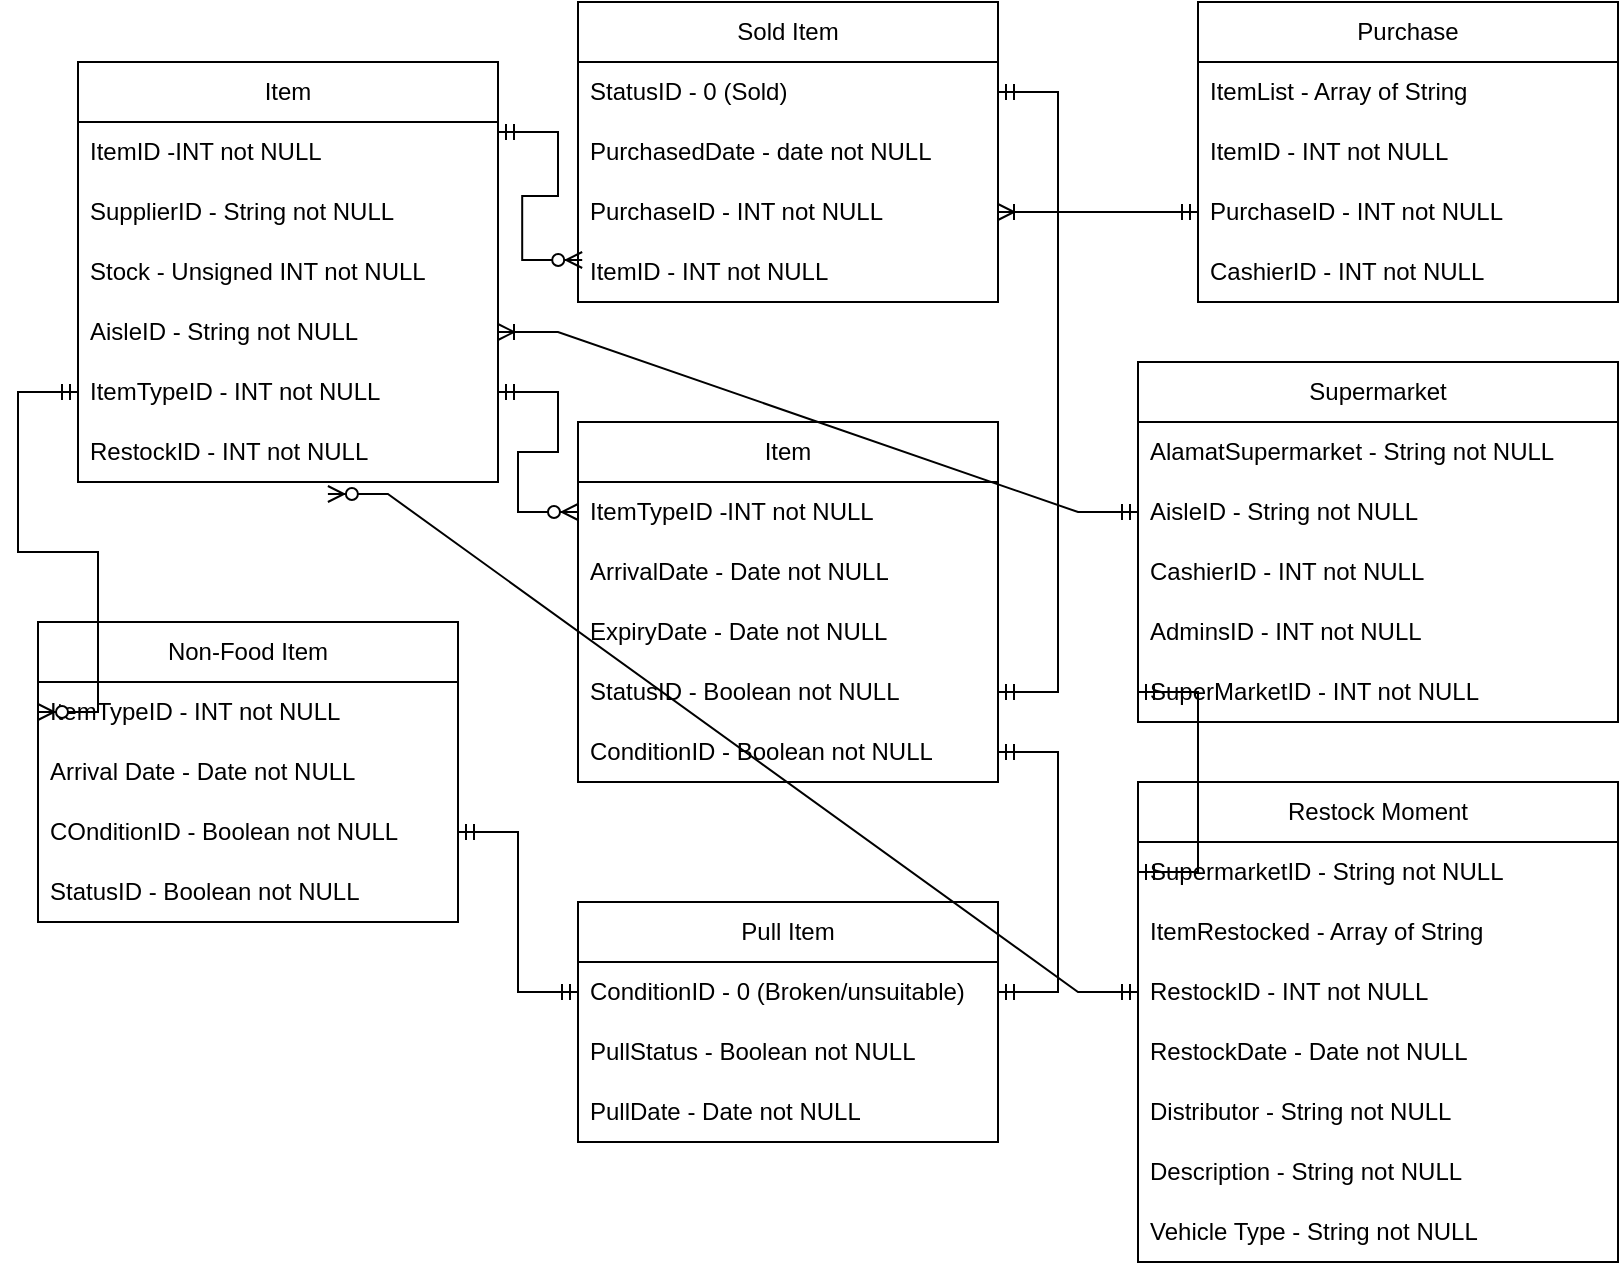 <mxfile version="21.0.6" type="github">
  <diagram id="R2lEEEUBdFMjLlhIrx00" name="Page-1">
    <mxGraphModel dx="969" dy="1091" grid="1" gridSize="10" guides="1" tooltips="1" connect="1" arrows="1" fold="1" page="1" pageScale="1" pageWidth="850" pageHeight="1100" math="0" shadow="0" extFonts="Permanent Marker^https://fonts.googleapis.com/css?family=Permanent+Marker">
      <root>
        <mxCell id="0" />
        <mxCell id="1" parent="0" />
        <mxCell id="tgl3y9AXOii3mIAGAtNC-1" value="Item" style="swimlane;fontStyle=0;childLayout=stackLayout;horizontal=1;startSize=30;horizontalStack=0;resizeParent=1;resizeParentMax=0;resizeLast=0;collapsible=1;marginBottom=0;whiteSpace=wrap;html=1;" vertex="1" parent="1">
          <mxGeometry x="60" y="80" width="210" height="210" as="geometry" />
        </mxCell>
        <mxCell id="tgl3y9AXOii3mIAGAtNC-2" value="ItemID -INT not NULL" style="text;strokeColor=none;fillColor=none;align=left;verticalAlign=middle;spacingLeft=4;spacingRight=4;overflow=hidden;points=[[0,0.5],[1,0.5]];portConstraint=eastwest;rotatable=0;whiteSpace=wrap;html=1;" vertex="1" parent="tgl3y9AXOii3mIAGAtNC-1">
          <mxGeometry y="30" width="210" height="30" as="geometry" />
        </mxCell>
        <mxCell id="tgl3y9AXOii3mIAGAtNC-3" value="SupplierID - String not NULL" style="text;strokeColor=none;fillColor=none;align=left;verticalAlign=middle;spacingLeft=4;spacingRight=4;overflow=hidden;points=[[0,0.5],[1,0.5]];portConstraint=eastwest;rotatable=0;whiteSpace=wrap;html=1;" vertex="1" parent="tgl3y9AXOii3mIAGAtNC-1">
          <mxGeometry y="60" width="210" height="30" as="geometry" />
        </mxCell>
        <mxCell id="tgl3y9AXOii3mIAGAtNC-4" value="Stock - Unsigned INT not NULL" style="text;strokeColor=none;fillColor=none;align=left;verticalAlign=middle;spacingLeft=4;spacingRight=4;overflow=hidden;points=[[0,0.5],[1,0.5]];portConstraint=eastwest;rotatable=0;whiteSpace=wrap;html=1;" vertex="1" parent="tgl3y9AXOii3mIAGAtNC-1">
          <mxGeometry y="90" width="210" height="30" as="geometry" />
        </mxCell>
        <mxCell id="tgl3y9AXOii3mIAGAtNC-5" value="AisleID - String not NULL&lt;br&gt;" style="text;strokeColor=none;fillColor=none;align=left;verticalAlign=middle;spacingLeft=4;spacingRight=4;overflow=hidden;points=[[0,0.5],[1,0.5]];portConstraint=eastwest;rotatable=0;whiteSpace=wrap;html=1;" vertex="1" parent="tgl3y9AXOii3mIAGAtNC-1">
          <mxGeometry y="120" width="210" height="30" as="geometry" />
        </mxCell>
        <mxCell id="tgl3y9AXOii3mIAGAtNC-6" value="ItemTypeID - INT not NULL" style="text;strokeColor=none;fillColor=none;align=left;verticalAlign=middle;spacingLeft=4;spacingRight=4;overflow=hidden;points=[[0,0.5],[1,0.5]];portConstraint=eastwest;rotatable=0;whiteSpace=wrap;html=1;" vertex="1" parent="tgl3y9AXOii3mIAGAtNC-1">
          <mxGeometry y="150" width="210" height="30" as="geometry" />
        </mxCell>
        <mxCell id="tgl3y9AXOii3mIAGAtNC-67" value="RestockID - INT not NULL" style="text;strokeColor=none;fillColor=none;align=left;verticalAlign=middle;spacingLeft=4;spacingRight=4;overflow=hidden;points=[[0,0.5],[1,0.5]];portConstraint=eastwest;rotatable=0;whiteSpace=wrap;html=1;" vertex="1" parent="tgl3y9AXOii3mIAGAtNC-1">
          <mxGeometry y="180" width="210" height="30" as="geometry" />
        </mxCell>
        <mxCell id="tgl3y9AXOii3mIAGAtNC-7" value="Sold Item" style="swimlane;fontStyle=0;childLayout=stackLayout;horizontal=1;startSize=30;horizontalStack=0;resizeParent=1;resizeParentMax=0;resizeLast=0;collapsible=1;marginBottom=0;whiteSpace=wrap;html=1;" vertex="1" parent="1">
          <mxGeometry x="310" y="50" width="210" height="150" as="geometry" />
        </mxCell>
        <mxCell id="tgl3y9AXOii3mIAGAtNC-8" value="StatusID - 0 (Sold)" style="text;strokeColor=none;fillColor=none;align=left;verticalAlign=middle;spacingLeft=4;spacingRight=4;overflow=hidden;points=[[0,0.5],[1,0.5]];portConstraint=eastwest;rotatable=0;whiteSpace=wrap;html=1;" vertex="1" parent="tgl3y9AXOii3mIAGAtNC-7">
          <mxGeometry y="30" width="210" height="30" as="geometry" />
        </mxCell>
        <mxCell id="tgl3y9AXOii3mIAGAtNC-9" value="PurchasedDate - date not NULL" style="text;strokeColor=none;fillColor=none;align=left;verticalAlign=middle;spacingLeft=4;spacingRight=4;overflow=hidden;points=[[0,0.5],[1,0.5]];portConstraint=eastwest;rotatable=0;whiteSpace=wrap;html=1;" vertex="1" parent="tgl3y9AXOii3mIAGAtNC-7">
          <mxGeometry y="60" width="210" height="30" as="geometry" />
        </mxCell>
        <mxCell id="tgl3y9AXOii3mIAGAtNC-10" value="PurchaseID - INT not NULL" style="text;strokeColor=none;fillColor=none;align=left;verticalAlign=middle;spacingLeft=4;spacingRight=4;overflow=hidden;points=[[0,0.5],[1,0.5]];portConstraint=eastwest;rotatable=0;whiteSpace=wrap;html=1;" vertex="1" parent="tgl3y9AXOii3mIAGAtNC-7">
          <mxGeometry y="90" width="210" height="30" as="geometry" />
        </mxCell>
        <mxCell id="tgl3y9AXOii3mIAGAtNC-11" value="ItemID - INT not NULL" style="text;strokeColor=none;fillColor=none;align=left;verticalAlign=middle;spacingLeft=4;spacingRight=4;overflow=hidden;points=[[0,0.5],[1,0.5]];portConstraint=eastwest;rotatable=0;whiteSpace=wrap;html=1;" vertex="1" parent="tgl3y9AXOii3mIAGAtNC-7">
          <mxGeometry y="120" width="210" height="30" as="geometry" />
        </mxCell>
        <mxCell id="tgl3y9AXOii3mIAGAtNC-13" value="Non-Food Item" style="swimlane;fontStyle=0;childLayout=stackLayout;horizontal=1;startSize=30;horizontalStack=0;resizeParent=1;resizeParentMax=0;resizeLast=0;collapsible=1;marginBottom=0;whiteSpace=wrap;html=1;" vertex="1" parent="1">
          <mxGeometry x="40" y="360" width="210" height="150" as="geometry" />
        </mxCell>
        <mxCell id="tgl3y9AXOii3mIAGAtNC-14" value="ItemTypeID - INT not NULL" style="text;strokeColor=none;fillColor=none;align=left;verticalAlign=middle;spacingLeft=4;spacingRight=4;overflow=hidden;points=[[0,0.5],[1,0.5]];portConstraint=eastwest;rotatable=0;whiteSpace=wrap;html=1;" vertex="1" parent="tgl3y9AXOii3mIAGAtNC-13">
          <mxGeometry y="30" width="210" height="30" as="geometry" />
        </mxCell>
        <mxCell id="tgl3y9AXOii3mIAGAtNC-15" value="Arrival Date - Date not NULL" style="text;strokeColor=none;fillColor=none;align=left;verticalAlign=middle;spacingLeft=4;spacingRight=4;overflow=hidden;points=[[0,0.5],[1,0.5]];portConstraint=eastwest;rotatable=0;whiteSpace=wrap;html=1;" vertex="1" parent="tgl3y9AXOii3mIAGAtNC-13">
          <mxGeometry y="60" width="210" height="30" as="geometry" />
        </mxCell>
        <mxCell id="tgl3y9AXOii3mIAGAtNC-16" value="COnditionID - Boolean not NULL" style="text;strokeColor=none;fillColor=none;align=left;verticalAlign=middle;spacingLeft=4;spacingRight=4;overflow=hidden;points=[[0,0.5],[1,0.5]];portConstraint=eastwest;rotatable=0;whiteSpace=wrap;html=1;" vertex="1" parent="tgl3y9AXOii3mIAGAtNC-13">
          <mxGeometry y="90" width="210" height="30" as="geometry" />
        </mxCell>
        <mxCell id="tgl3y9AXOii3mIAGAtNC-17" value="StatusID - Boolean not NULL" style="text;strokeColor=none;fillColor=none;align=left;verticalAlign=middle;spacingLeft=4;spacingRight=4;overflow=hidden;points=[[0,0.5],[1,0.5]];portConstraint=eastwest;rotatable=0;whiteSpace=wrap;html=1;" vertex="1" parent="tgl3y9AXOii3mIAGAtNC-13">
          <mxGeometry y="120" width="210" height="30" as="geometry" />
        </mxCell>
        <mxCell id="tgl3y9AXOii3mIAGAtNC-24" value="Item" style="swimlane;fontStyle=0;childLayout=stackLayout;horizontal=1;startSize=30;horizontalStack=0;resizeParent=1;resizeParentMax=0;resizeLast=0;collapsible=1;marginBottom=0;whiteSpace=wrap;html=1;" vertex="1" parent="1">
          <mxGeometry x="310" y="260" width="210" height="180" as="geometry" />
        </mxCell>
        <mxCell id="tgl3y9AXOii3mIAGAtNC-25" value="ItemTypeID -INT not NULL" style="text;strokeColor=none;fillColor=none;align=left;verticalAlign=middle;spacingLeft=4;spacingRight=4;overflow=hidden;points=[[0,0.5],[1,0.5]];portConstraint=eastwest;rotatable=0;whiteSpace=wrap;html=1;" vertex="1" parent="tgl3y9AXOii3mIAGAtNC-24">
          <mxGeometry y="30" width="210" height="30" as="geometry" />
        </mxCell>
        <mxCell id="tgl3y9AXOii3mIAGAtNC-26" value="ArrivalDate - Date not NULL" style="text;strokeColor=none;fillColor=none;align=left;verticalAlign=middle;spacingLeft=4;spacingRight=4;overflow=hidden;points=[[0,0.5],[1,0.5]];portConstraint=eastwest;rotatable=0;whiteSpace=wrap;html=1;" vertex="1" parent="tgl3y9AXOii3mIAGAtNC-24">
          <mxGeometry y="60" width="210" height="30" as="geometry" />
        </mxCell>
        <mxCell id="tgl3y9AXOii3mIAGAtNC-27" value="ExpiryDate - Date not NULL" style="text;strokeColor=none;fillColor=none;align=left;verticalAlign=middle;spacingLeft=4;spacingRight=4;overflow=hidden;points=[[0,0.5],[1,0.5]];portConstraint=eastwest;rotatable=0;whiteSpace=wrap;html=1;" vertex="1" parent="tgl3y9AXOii3mIAGAtNC-24">
          <mxGeometry y="90" width="210" height="30" as="geometry" />
        </mxCell>
        <mxCell id="tgl3y9AXOii3mIAGAtNC-28" value="StatusID - Boolean not NULL" style="text;strokeColor=none;fillColor=none;align=left;verticalAlign=middle;spacingLeft=4;spacingRight=4;overflow=hidden;points=[[0,0.5],[1,0.5]];portConstraint=eastwest;rotatable=0;whiteSpace=wrap;html=1;" vertex="1" parent="tgl3y9AXOii3mIAGAtNC-24">
          <mxGeometry y="120" width="210" height="30" as="geometry" />
        </mxCell>
        <mxCell id="tgl3y9AXOii3mIAGAtNC-29" value="ConditionID - Boolean not NULL" style="text;strokeColor=none;fillColor=none;align=left;verticalAlign=middle;spacingLeft=4;spacingRight=4;overflow=hidden;points=[[0,0.5],[1,0.5]];portConstraint=eastwest;rotatable=0;whiteSpace=wrap;html=1;" vertex="1" parent="tgl3y9AXOii3mIAGAtNC-24">
          <mxGeometry y="150" width="210" height="30" as="geometry" />
        </mxCell>
        <mxCell id="tgl3y9AXOii3mIAGAtNC-30" value="Purchase" style="swimlane;fontStyle=0;childLayout=stackLayout;horizontal=1;startSize=30;horizontalStack=0;resizeParent=1;resizeParentMax=0;resizeLast=0;collapsible=1;marginBottom=0;whiteSpace=wrap;html=1;" vertex="1" parent="1">
          <mxGeometry x="620" y="50" width="210" height="150" as="geometry" />
        </mxCell>
        <mxCell id="tgl3y9AXOii3mIAGAtNC-31" value="ItemList - Array of String" style="text;strokeColor=none;fillColor=none;align=left;verticalAlign=middle;spacingLeft=4;spacingRight=4;overflow=hidden;points=[[0,0.5],[1,0.5]];portConstraint=eastwest;rotatable=0;whiteSpace=wrap;html=1;" vertex="1" parent="tgl3y9AXOii3mIAGAtNC-30">
          <mxGeometry y="30" width="210" height="30" as="geometry" />
        </mxCell>
        <mxCell id="tgl3y9AXOii3mIAGAtNC-32" value="ItemID - INT not NULL" style="text;strokeColor=none;fillColor=none;align=left;verticalAlign=middle;spacingLeft=4;spacingRight=4;overflow=hidden;points=[[0,0.5],[1,0.5]];portConstraint=eastwest;rotatable=0;whiteSpace=wrap;html=1;" vertex="1" parent="tgl3y9AXOii3mIAGAtNC-30">
          <mxGeometry y="60" width="210" height="30" as="geometry" />
        </mxCell>
        <mxCell id="tgl3y9AXOii3mIAGAtNC-33" value="PurchaseID - INT not NULL" style="text;strokeColor=none;fillColor=none;align=left;verticalAlign=middle;spacingLeft=4;spacingRight=4;overflow=hidden;points=[[0,0.5],[1,0.5]];portConstraint=eastwest;rotatable=0;whiteSpace=wrap;html=1;" vertex="1" parent="tgl3y9AXOii3mIAGAtNC-30">
          <mxGeometry y="90" width="210" height="30" as="geometry" />
        </mxCell>
        <mxCell id="tgl3y9AXOii3mIAGAtNC-34" value="CashierID - INT not NULL" style="text;strokeColor=none;fillColor=none;align=left;verticalAlign=middle;spacingLeft=4;spacingRight=4;overflow=hidden;points=[[0,0.5],[1,0.5]];portConstraint=eastwest;rotatable=0;whiteSpace=wrap;html=1;" vertex="1" parent="tgl3y9AXOii3mIAGAtNC-30">
          <mxGeometry y="120" width="210" height="30" as="geometry" />
        </mxCell>
        <mxCell id="tgl3y9AXOii3mIAGAtNC-35" value="Supermarket" style="swimlane;fontStyle=0;childLayout=stackLayout;horizontal=1;startSize=30;horizontalStack=0;resizeParent=1;resizeParentMax=0;resizeLast=0;collapsible=1;marginBottom=0;whiteSpace=wrap;html=1;" vertex="1" parent="1">
          <mxGeometry x="590" y="230" width="240" height="180" as="geometry" />
        </mxCell>
        <mxCell id="tgl3y9AXOii3mIAGAtNC-36" value="AlamatSupermarket - String not NULL" style="text;strokeColor=none;fillColor=none;align=left;verticalAlign=middle;spacingLeft=4;spacingRight=4;overflow=hidden;points=[[0,0.5],[1,0.5]];portConstraint=eastwest;rotatable=0;whiteSpace=wrap;html=1;" vertex="1" parent="tgl3y9AXOii3mIAGAtNC-35">
          <mxGeometry y="30" width="240" height="30" as="geometry" />
        </mxCell>
        <mxCell id="tgl3y9AXOii3mIAGAtNC-37" value="AisleID - String not NULL" style="text;strokeColor=none;fillColor=none;align=left;verticalAlign=middle;spacingLeft=4;spacingRight=4;overflow=hidden;points=[[0,0.5],[1,0.5]];portConstraint=eastwest;rotatable=0;whiteSpace=wrap;html=1;" vertex="1" parent="tgl3y9AXOii3mIAGAtNC-35">
          <mxGeometry y="60" width="240" height="30" as="geometry" />
        </mxCell>
        <mxCell id="tgl3y9AXOii3mIAGAtNC-38" value="CashierID - INT not NULL" style="text;strokeColor=none;fillColor=none;align=left;verticalAlign=middle;spacingLeft=4;spacingRight=4;overflow=hidden;points=[[0,0.5],[1,0.5]];portConstraint=eastwest;rotatable=0;whiteSpace=wrap;html=1;" vertex="1" parent="tgl3y9AXOii3mIAGAtNC-35">
          <mxGeometry y="90" width="240" height="30" as="geometry" />
        </mxCell>
        <mxCell id="tgl3y9AXOii3mIAGAtNC-39" value="AdminsID - INT not NULL" style="text;strokeColor=none;fillColor=none;align=left;verticalAlign=middle;spacingLeft=4;spacingRight=4;overflow=hidden;points=[[0,0.5],[1,0.5]];portConstraint=eastwest;rotatable=0;whiteSpace=wrap;html=1;" vertex="1" parent="tgl3y9AXOii3mIAGAtNC-35">
          <mxGeometry y="120" width="240" height="30" as="geometry" />
        </mxCell>
        <mxCell id="tgl3y9AXOii3mIAGAtNC-56" value="SuperMarketID - INT not NULL" style="text;strokeColor=none;fillColor=none;align=left;verticalAlign=middle;spacingLeft=4;spacingRight=4;overflow=hidden;points=[[0,0.5],[1,0.5]];portConstraint=eastwest;rotatable=0;whiteSpace=wrap;html=1;" vertex="1" parent="tgl3y9AXOii3mIAGAtNC-35">
          <mxGeometry y="150" width="240" height="30" as="geometry" />
        </mxCell>
        <mxCell id="tgl3y9AXOii3mIAGAtNC-40" value="Pull Item" style="swimlane;fontStyle=0;childLayout=stackLayout;horizontal=1;startSize=30;horizontalStack=0;resizeParent=1;resizeParentMax=0;resizeLast=0;collapsible=1;marginBottom=0;whiteSpace=wrap;html=1;" vertex="1" parent="1">
          <mxGeometry x="310" y="500" width="210" height="120" as="geometry" />
        </mxCell>
        <mxCell id="tgl3y9AXOii3mIAGAtNC-41" value="ConditionID - 0 (Broken/unsuitable)" style="text;strokeColor=none;fillColor=none;align=left;verticalAlign=middle;spacingLeft=4;spacingRight=4;overflow=hidden;points=[[0,0.5],[1,0.5]];portConstraint=eastwest;rotatable=0;whiteSpace=wrap;html=1;" vertex="1" parent="tgl3y9AXOii3mIAGAtNC-40">
          <mxGeometry y="30" width="210" height="30" as="geometry" />
        </mxCell>
        <mxCell id="tgl3y9AXOii3mIAGAtNC-42" value="PullStatus - Boolean not NULL" style="text;strokeColor=none;fillColor=none;align=left;verticalAlign=middle;spacingLeft=4;spacingRight=4;overflow=hidden;points=[[0,0.5],[1,0.5]];portConstraint=eastwest;rotatable=0;whiteSpace=wrap;html=1;" vertex="1" parent="tgl3y9AXOii3mIAGAtNC-40">
          <mxGeometry y="60" width="210" height="30" as="geometry" />
        </mxCell>
        <mxCell id="tgl3y9AXOii3mIAGAtNC-43" value="PullDate - Date not NULL" style="text;strokeColor=none;fillColor=none;align=left;verticalAlign=middle;spacingLeft=4;spacingRight=4;overflow=hidden;points=[[0,0.5],[1,0.5]];portConstraint=eastwest;rotatable=0;whiteSpace=wrap;html=1;" vertex="1" parent="tgl3y9AXOii3mIAGAtNC-40">
          <mxGeometry y="90" width="210" height="30" as="geometry" />
        </mxCell>
        <mxCell id="tgl3y9AXOii3mIAGAtNC-45" value="" style="edgeStyle=entityRelationEdgeStyle;fontSize=12;html=1;endArrow=ERmandOne;startArrow=ERmandOne;rounded=0;entryX=1;entryY=0.5;entryDx=0;entryDy=0;exitX=0;exitY=0.5;exitDx=0;exitDy=0;" edge="1" parent="1" source="tgl3y9AXOii3mIAGAtNC-41" target="tgl3y9AXOii3mIAGAtNC-16">
          <mxGeometry width="100" height="100" relative="1" as="geometry">
            <mxPoint x="320" y="500" as="sourcePoint" />
            <mxPoint x="420" y="400" as="targetPoint" />
          </mxGeometry>
        </mxCell>
        <mxCell id="tgl3y9AXOii3mIAGAtNC-46" value="" style="edgeStyle=entityRelationEdgeStyle;fontSize=12;html=1;endArrow=ERmandOne;startArrow=ERmandOne;rounded=0;exitX=1;exitY=0.5;exitDx=0;exitDy=0;entryX=1;entryY=0.5;entryDx=0;entryDy=0;" edge="1" parent="1" source="tgl3y9AXOii3mIAGAtNC-41" target="tgl3y9AXOii3mIAGAtNC-29">
          <mxGeometry width="100" height="100" relative="1" as="geometry">
            <mxPoint x="330" y="555" as="sourcePoint" />
            <mxPoint x="580" y="470" as="targetPoint" />
          </mxGeometry>
        </mxCell>
        <mxCell id="tgl3y9AXOii3mIAGAtNC-47" value="" style="edgeStyle=entityRelationEdgeStyle;fontSize=12;html=1;endArrow=ERmandOne;startArrow=ERmandOne;rounded=0;exitX=1;exitY=0.5;exitDx=0;exitDy=0;entryX=1;entryY=0.5;entryDx=0;entryDy=0;" edge="1" parent="1" source="tgl3y9AXOii3mIAGAtNC-8" target="tgl3y9AXOii3mIAGAtNC-28">
          <mxGeometry width="100" height="100" relative="1" as="geometry">
            <mxPoint x="540" y="555" as="sourcePoint" />
            <mxPoint x="540" y="445" as="targetPoint" />
          </mxGeometry>
        </mxCell>
        <mxCell id="tgl3y9AXOii3mIAGAtNC-48" value="" style="edgeStyle=entityRelationEdgeStyle;fontSize=12;html=1;endArrow=ERoneToMany;startArrow=ERmandOne;rounded=0;exitX=0;exitY=0.5;exitDx=0;exitDy=0;entryX=1;entryY=0.5;entryDx=0;entryDy=0;" edge="1" parent="1" source="tgl3y9AXOii3mIAGAtNC-33" target="tgl3y9AXOii3mIAGAtNC-10">
          <mxGeometry width="100" height="100" relative="1" as="geometry">
            <mxPoint x="460" y="380" as="sourcePoint" />
            <mxPoint x="560" y="280" as="targetPoint" />
          </mxGeometry>
        </mxCell>
        <mxCell id="tgl3y9AXOii3mIAGAtNC-49" value="" style="edgeStyle=entityRelationEdgeStyle;fontSize=12;html=1;endArrow=ERoneToMany;startArrow=ERmandOne;rounded=0;exitX=0;exitY=0.5;exitDx=0;exitDy=0;entryX=1;entryY=0.5;entryDx=0;entryDy=0;" edge="1" parent="1" source="tgl3y9AXOii3mIAGAtNC-37" target="tgl3y9AXOii3mIAGAtNC-5">
          <mxGeometry width="100" height="100" relative="1" as="geometry">
            <mxPoint x="630" y="165" as="sourcePoint" />
            <mxPoint x="540" y="165" as="targetPoint" />
          </mxGeometry>
        </mxCell>
        <mxCell id="tgl3y9AXOii3mIAGAtNC-50" value="" style="edgeStyle=entityRelationEdgeStyle;fontSize=12;html=1;endArrow=ERzeroToMany;startArrow=ERmandOne;rounded=0;entryX=0;entryY=0.5;entryDx=0;entryDy=0;exitX=1;exitY=0.5;exitDx=0;exitDy=0;" edge="1" parent="1" source="tgl3y9AXOii3mIAGAtNC-6" target="tgl3y9AXOii3mIAGAtNC-25">
          <mxGeometry width="100" height="100" relative="1" as="geometry">
            <mxPoint x="460" y="500" as="sourcePoint" />
            <mxPoint x="610" y="430" as="targetPoint" />
          </mxGeometry>
        </mxCell>
        <mxCell id="tgl3y9AXOii3mIAGAtNC-52" value="" style="edgeStyle=entityRelationEdgeStyle;fontSize=12;html=1;endArrow=ERzeroToMany;startArrow=ERmandOne;rounded=0;entryX=0;entryY=0.5;entryDx=0;entryDy=0;exitX=0;exitY=0.5;exitDx=0;exitDy=0;" edge="1" parent="1" source="tgl3y9AXOii3mIAGAtNC-6" target="tgl3y9AXOii3mIAGAtNC-14">
          <mxGeometry width="100" height="100" relative="1" as="geometry">
            <mxPoint x="10" y="260" as="sourcePoint" />
            <mxPoint x="20" y="400" as="targetPoint" />
          </mxGeometry>
        </mxCell>
        <mxCell id="tgl3y9AXOii3mIAGAtNC-55" value="" style="edgeStyle=entityRelationEdgeStyle;fontSize=12;html=1;endArrow=ERzeroToMany;startArrow=ERmandOne;rounded=0;exitX=1;exitY=0.167;exitDx=0;exitDy=0;exitPerimeter=0;entryX=0.01;entryY=0.3;entryDx=0;entryDy=0;entryPerimeter=0;" edge="1" parent="1" source="tgl3y9AXOii3mIAGAtNC-2" target="tgl3y9AXOii3mIAGAtNC-11">
          <mxGeometry width="100" height="100" relative="1" as="geometry">
            <mxPoint x="270" y="380" as="sourcePoint" />
            <mxPoint x="370" y="280" as="targetPoint" />
          </mxGeometry>
        </mxCell>
        <mxCell id="tgl3y9AXOii3mIAGAtNC-57" value="Restock Moment" style="swimlane;fontStyle=0;childLayout=stackLayout;horizontal=1;startSize=30;horizontalStack=0;resizeParent=1;resizeParentMax=0;resizeLast=0;collapsible=1;marginBottom=0;whiteSpace=wrap;html=1;" vertex="1" parent="1">
          <mxGeometry x="590" y="440" width="240" height="240" as="geometry" />
        </mxCell>
        <mxCell id="tgl3y9AXOii3mIAGAtNC-58" value="SupermarketID - String not NULL" style="text;strokeColor=none;fillColor=none;align=left;verticalAlign=middle;spacingLeft=4;spacingRight=4;overflow=hidden;points=[[0,0.5],[1,0.5]];portConstraint=eastwest;rotatable=0;whiteSpace=wrap;html=1;" vertex="1" parent="tgl3y9AXOii3mIAGAtNC-57">
          <mxGeometry y="30" width="240" height="30" as="geometry" />
        </mxCell>
        <mxCell id="tgl3y9AXOii3mIAGAtNC-59" value="ItemRestocked - Array of String" style="text;strokeColor=none;fillColor=none;align=left;verticalAlign=middle;spacingLeft=4;spacingRight=4;overflow=hidden;points=[[0,0.5],[1,0.5]];portConstraint=eastwest;rotatable=0;whiteSpace=wrap;html=1;" vertex="1" parent="tgl3y9AXOii3mIAGAtNC-57">
          <mxGeometry y="60" width="240" height="30" as="geometry" />
        </mxCell>
        <mxCell id="tgl3y9AXOii3mIAGAtNC-60" value="RestockID - INT not NULL" style="text;strokeColor=none;fillColor=none;align=left;verticalAlign=middle;spacingLeft=4;spacingRight=4;overflow=hidden;points=[[0,0.5],[1,0.5]];portConstraint=eastwest;rotatable=0;whiteSpace=wrap;html=1;" vertex="1" parent="tgl3y9AXOii3mIAGAtNC-57">
          <mxGeometry y="90" width="240" height="30" as="geometry" />
        </mxCell>
        <mxCell id="tgl3y9AXOii3mIAGAtNC-61" value="RestockDate - Date not NULL" style="text;strokeColor=none;fillColor=none;align=left;verticalAlign=middle;spacingLeft=4;spacingRight=4;overflow=hidden;points=[[0,0.5],[1,0.5]];portConstraint=eastwest;rotatable=0;whiteSpace=wrap;html=1;" vertex="1" parent="tgl3y9AXOii3mIAGAtNC-57">
          <mxGeometry y="120" width="240" height="30" as="geometry" />
        </mxCell>
        <mxCell id="tgl3y9AXOii3mIAGAtNC-62" value="Distributor - String not NULL" style="text;strokeColor=none;fillColor=none;align=left;verticalAlign=middle;spacingLeft=4;spacingRight=4;overflow=hidden;points=[[0,0.5],[1,0.5]];portConstraint=eastwest;rotatable=0;whiteSpace=wrap;html=1;" vertex="1" parent="tgl3y9AXOii3mIAGAtNC-57">
          <mxGeometry y="150" width="240" height="30" as="geometry" />
        </mxCell>
        <mxCell id="tgl3y9AXOii3mIAGAtNC-63" value="Description - String not NULL" style="text;strokeColor=none;fillColor=none;align=left;verticalAlign=middle;spacingLeft=4;spacingRight=4;overflow=hidden;points=[[0,0.5],[1,0.5]];portConstraint=eastwest;rotatable=0;whiteSpace=wrap;html=1;" vertex="1" parent="tgl3y9AXOii3mIAGAtNC-57">
          <mxGeometry y="180" width="240" height="30" as="geometry" />
        </mxCell>
        <mxCell id="tgl3y9AXOii3mIAGAtNC-64" value="Vehicle Type - String not NULL" style="text;strokeColor=none;fillColor=none;align=left;verticalAlign=middle;spacingLeft=4;spacingRight=4;overflow=hidden;points=[[0,0.5],[1,0.5]];portConstraint=eastwest;rotatable=0;whiteSpace=wrap;html=1;" vertex="1" parent="tgl3y9AXOii3mIAGAtNC-57">
          <mxGeometry y="210" width="240" height="30" as="geometry" />
        </mxCell>
        <mxCell id="tgl3y9AXOii3mIAGAtNC-66" value="" style="edgeStyle=entityRelationEdgeStyle;fontSize=12;html=1;endArrow=ERmandOne;startArrow=ERmandOne;rounded=0;exitX=0;exitY=0.5;exitDx=0;exitDy=0;entryX=0;entryY=0.5;entryDx=0;entryDy=0;" edge="1" parent="1" source="tgl3y9AXOii3mIAGAtNC-58" target="tgl3y9AXOii3mIAGAtNC-56">
          <mxGeometry width="100" height="100" relative="1" as="geometry">
            <mxPoint x="440" y="380" as="sourcePoint" />
            <mxPoint x="540" y="280" as="targetPoint" />
          </mxGeometry>
        </mxCell>
        <mxCell id="tgl3y9AXOii3mIAGAtNC-68" value="" style="edgeStyle=entityRelationEdgeStyle;fontSize=12;html=1;endArrow=ERzeroToMany;startArrow=ERmandOne;rounded=0;entryX=0.595;entryY=1.2;entryDx=0;entryDy=0;entryPerimeter=0;exitX=0;exitY=0.5;exitDx=0;exitDy=0;" edge="1" parent="1" source="tgl3y9AXOii3mIAGAtNC-60" target="tgl3y9AXOii3mIAGAtNC-67">
          <mxGeometry width="100" height="100" relative="1" as="geometry">
            <mxPoint x="180" y="500" as="sourcePoint" />
            <mxPoint x="280" y="400" as="targetPoint" />
          </mxGeometry>
        </mxCell>
      </root>
    </mxGraphModel>
  </diagram>
</mxfile>
